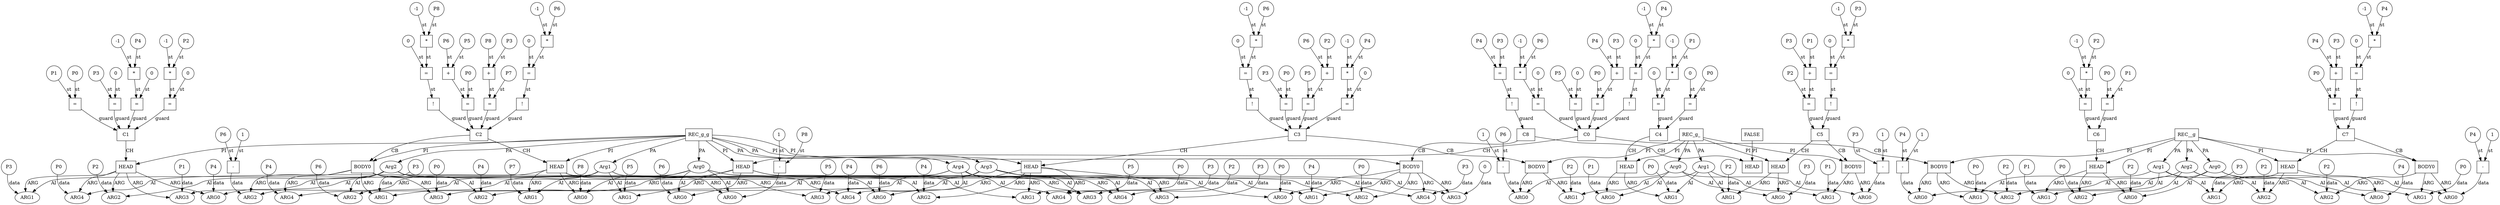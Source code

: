 // Horn Graph
digraph {
	"predicate_0" [label="REC_g_g"  nodeName="predicate_0" class=predicateName GNNNodeID=0 shape="box"]
	"predicateArgument_0" [label="Arg0"  nodeName="predicateArgument_0" class=predicateArgument GNNNodeID=1 shape="ellipse"]
		"predicate_0" -> "predicateArgument_0" [ label="PA"]
	"predicateArgument_1" [label="Arg1"  nodeName="predicateArgument_1" class=predicateArgument GNNNodeID=2 shape="ellipse"]
		"predicate_0" -> "predicateArgument_1" [ label="PA"]
	"predicateArgument_2" [label="Arg2"  nodeName="predicateArgument_2" class=predicateArgument GNNNodeID=3 shape="ellipse"]
		"predicate_0" -> "predicateArgument_2" [ label="PA"]
	"predicateArgument_3" [label="Arg3"  nodeName="predicateArgument_3" class=predicateArgument GNNNodeID=4 shape="ellipse"]
		"predicate_0" -> "predicateArgument_3" [ label="PA"]
	"predicateArgument_4" [label="Arg4"  nodeName="predicateArgument_4" class=predicateArgument GNNNodeID=5 shape="ellipse"]
		"predicate_0" -> "predicateArgument_4" [ label="PA"]
	"predicate_1" [label="REC__g"  nodeName="predicate_1" class=predicateName GNNNodeID=6 shape="box"]
	"predicateArgument_5" [label="Arg0"  nodeName="predicateArgument_5" class=predicateArgument GNNNodeID=7 shape="ellipse"]
		"predicate_1" -> "predicateArgument_5" [ label="PA"]
	"predicateArgument_6" [label="Arg1"  nodeName="predicateArgument_6" class=predicateArgument GNNNodeID=8 shape="ellipse"]
		"predicate_1" -> "predicateArgument_6" [ label="PA"]
	"predicateArgument_7" [label="Arg2"  nodeName="predicateArgument_7" class=predicateArgument GNNNodeID=9 shape="ellipse"]
		"predicate_1" -> "predicateArgument_7" [ label="PA"]
	"predicate_2" [label="REC_g_"  nodeName="predicate_2" class=predicateName GNNNodeID=10 shape="box"]
	"predicateArgument_8" [label="Arg0"  nodeName="predicateArgument_8" class=predicateArgument GNNNodeID=11 shape="ellipse"]
		"predicate_2" -> "predicateArgument_8" [ label="PA"]
	"predicateArgument_9" [label="Arg1"  nodeName="predicateArgument_9" class=predicateArgument GNNNodeID=12 shape="ellipse"]
		"predicate_2" -> "predicateArgument_9" [ label="PA"]
	"predicate_3" [label="FALSE"  nodeName="predicate_3" class=predicateName GNNNodeID=13 shape="box"]
	"clause_0" [label="C0"  nodeName="clause_0" class=clause GNNNodeID=14 shape="box"]
	"=_15" [label="="  nodeName="=_15" class=operator GNNNodeID=15 shape="square"]
		"=_15" -> "clause_0" [ label="guard"]
	"+_16" [label="+"  nodeName="+_16" class=operator GNNNodeID=16 shape="square"]
		"+_16" -> "=_15" [ label="st"]
	"P4_17" [label="P4"  nodeName="P4_17" class=symbolicConstant GNNNodeID=17 shape="circle"]
		"P4_17" -> "+_16" [ label="st"]
	"P3_18" [label="P3"  nodeName="P3_18" class=symbolicConstant GNNNodeID=18 shape="circle"]
		"P3_18" -> "+_16" [ label="st"]
	"P0_19" [label="P0"  nodeName="P0_19" class=symbolicConstant GNNNodeID=19 shape="circle"]
		"P0_19" -> "=_15" [ label="st"]
	"!_20" [label="!"  nodeName="!_20" class=operator GNNNodeID=20 shape="square"]
		"!_20" -> "clause_0" [ label="guard"]
	">=_21" [label="="  nodeName=">=_21" class=operator GNNNodeID=21 shape="square"]
		">=_21" -> "!_20" [ label="st"]
	"0_22" [label="0"  nodeName="0_22" class=constant GNNNodeID=22 shape="circle"]
		"0_22" -> ">=_21" [ label="st"]
	"*_23" [label="*"  nodeName="*_23" class=operator GNNNodeID=23 shape="square"]
		"*_23" -> ">=_21" [ label="st"]
	"-1_24" [label="-1"  nodeName="-1_24" class=constant GNNNodeID=24 shape="circle"]
		"-1_24" -> "*_23" [ label="st"]
	"P4_25" [label="P4"  nodeName="P4_25" class=symbolicConstant GNNNodeID=25 shape="circle"]
		"P4_25" -> "*_23" [ label="st"]
	">=_26" [label="="  nodeName=">=_26" class=operator GNNNodeID=26 shape="square"]
		">=_26" -> "clause_0" [ label="guard"]
	"0_27" [label="0"  nodeName="0_27" class=constant GNNNodeID=27 shape="circle"]
		"0_27" -> ">=_26" [ label="st"]
	"*_28" [label="*"  nodeName="*_28" class=operator GNNNodeID=28 shape="square"]
		"*_28" -> ">=_26" [ label="st"]
	"-1_29" [label="-1"  nodeName="-1_29" class=constant GNNNodeID=29 shape="circle"]
		"-1_29" -> "*_28" [ label="st"]
	"P6_30" [label="P6"  nodeName="P6_30" class=symbolicConstant GNNNodeID=30 shape="circle"]
		"P6_30" -> "*_28" [ label="st"]
	"=_31" [label="="  nodeName="=_31" class=operator GNNNodeID=31 shape="square"]
		"=_31" -> "clause_0" [ label="guard"]
	"0_32" [label="0"  nodeName="0_32" class=constant GNNNodeID=32 shape="circle"]
		"0_32" -> "=_31" [ label="st"]
	"P5_33" [label="P5"  nodeName="P5_33" class=symbolicConstant GNNNodeID=33 shape="circle"]
		"P5_33" -> "=_31" [ label="st"]
	"clauseHead_0" [label="HEAD"  nodeName="clauseHead_0" class=clauseHead GNNNodeID=34 shape="box"]
		"clause_0" -> "clauseHead_0" [ label="CH"]
		"predicate_0" -> "clauseHead_0" [ label="PI"]
	"clauseArgument_0" [label="ARG0"  nodeName="clauseArgument_0" class=clauseArg GNNNodeID=35 shape="ellipse"]
		"clauseHead_0" -> "clauseArgument_0" [ label="ARG"]
		"predicateArgument_0" -> "clauseArgument_0" [ label="AI"]
	"P6_36" [label="P6"  nodeName="P6_36" class=symbolicConstant GNNNodeID=36 shape="circle"]
		"P6_36" -> "clauseArgument_0" [ label="data"]
	"clauseArgument_1" [label="ARG1"  nodeName="clauseArgument_1" class=clauseArg GNNNodeID=37 shape="ellipse"]
		"clauseHead_0" -> "clauseArgument_1" [ label="ARG"]
		"predicateArgument_1" -> "clauseArgument_1" [ label="AI"]
	"P5_38" [label="P5"  nodeName="P5_38" class=symbolicConstant GNNNodeID=38 shape="circle"]
		"P5_38" -> "clauseArgument_1" [ label="data"]
	"clauseArgument_2" [label="ARG2"  nodeName="clauseArgument_2" class=clauseArg GNNNodeID=39 shape="ellipse"]
		"clauseHead_0" -> "clauseArgument_2" [ label="ARG"]
		"predicateArgument_2" -> "clauseArgument_2" [ label="AI"]
	"P4_40" [label="P4"  nodeName="P4_40" class=symbolicConstant GNNNodeID=40 shape="circle"]
		"P4_40" -> "clauseArgument_2" [ label="data"]
	"clauseArgument_3" [label="ARG3"  nodeName="clauseArgument_3" class=clauseArg GNNNodeID=41 shape="ellipse"]
		"clauseHead_0" -> "clauseArgument_3" [ label="ARG"]
		"predicateArgument_3" -> "clauseArgument_3" [ label="AI"]
	"P3_42" [label="P3"  nodeName="P3_42" class=symbolicConstant GNNNodeID=42 shape="circle"]
		"P3_42" -> "clauseArgument_3" [ label="data"]
	"clauseArgument_4" [label="ARG4"  nodeName="clauseArgument_4" class=clauseArg GNNNodeID=43 shape="ellipse"]
		"clauseHead_0" -> "clauseArgument_4" [ label="ARG"]
		"predicateArgument_4" -> "clauseArgument_4" [ label="AI"]
	"P2_44" [label="P2"  nodeName="P2_44" class=symbolicConstant GNNNodeID=44 shape="circle"]
		"P2_44" -> "clauseArgument_4" [ label="data"]
	"clauseBody_0" [label="BODY0"  nodeName="clauseBody_0" class=clauseBody GNNNodeID=45 shape="box"]
		"clause_0" -> "clauseBody_0" [ label="CB"]
		"predicate_1" -> "clauseBody_0" [ label="PI"]
	"clauseArgument_5" [label="ARG0"  nodeName="clauseArgument_5" class=clauseArg GNNNodeID=46 shape="ellipse"]
		"clauseBody_0" -> "clauseArgument_5" [ label="ARG"]
		"predicateArgument_5" -> "clauseArgument_5" [ label="AI"]
	"-_47" [label="-"  nodeName="-_47" class=operator GNNNodeID=47 shape="square"]
		"-_47" -> "clauseArgument_5" [ label="data"]
	"P4_48" [label="P4"  nodeName="P4_48" class=symbolicConstant GNNNodeID=48 shape="circle"]
		"P4_48" -> "-_47" [ label="st"]
	"1_49" [label="1"  nodeName="1_49" class=constant GNNNodeID=49 shape="circle"]
		"1_49" -> "-_47" [ label="st"]
	"clauseArgument_6" [label="ARG1"  nodeName="clauseArgument_6" class=clauseArg GNNNodeID=50 shape="ellipse"]
		"clauseBody_0" -> "clauseArgument_6" [ label="ARG"]
		"predicateArgument_6" -> "clauseArgument_6" [ label="AI"]
	"P0_51" [label="P0"  nodeName="P0_51" class=symbolicConstant GNNNodeID=51 shape="circle"]
		"P0_51" -> "clauseArgument_6" [ label="data"]
	"clauseArgument_7" [label="ARG2"  nodeName="clauseArgument_7" class=clauseArg GNNNodeID=52 shape="ellipse"]
		"clauseBody_0" -> "clauseArgument_7" [ label="ARG"]
		"predicateArgument_7" -> "clauseArgument_7" [ label="AI"]
	"P2_53" [label="P2"  nodeName="P2_53" class=symbolicConstant GNNNodeID=53 shape="circle"]
		"P2_53" -> "clauseArgument_7" [ label="data"]
	"clause_1" [label="C1"  nodeName="clause_1" class=clause GNNNodeID=54 shape="box"]
	">=_55" [label="="  nodeName=">=_55" class=operator GNNNodeID=55 shape="square"]
		">=_55" -> "clause_1" [ label="guard"]
	"0_56" [label="0"  nodeName="0_56" class=constant GNNNodeID=56 shape="circle"]
		"0_56" -> ">=_55" [ label="st"]
	"*_57" [label="*"  nodeName="*_57" class=operator GNNNodeID=57 shape="square"]
		"*_57" -> ">=_55" [ label="st"]
	"-1_58" [label="-1"  nodeName="-1_58" class=constant GNNNodeID=58 shape="circle"]
		"-1_58" -> "*_57" [ label="st"]
	"P4_59" [label="P4"  nodeName="P4_59" class=symbolicConstant GNNNodeID=59 shape="circle"]
		"P4_59" -> "*_57" [ label="st"]
	">=_60" [label="="  nodeName=">=_60" class=operator GNNNodeID=60 shape="square"]
		">=_60" -> "clause_1" [ label="guard"]
	"0_61" [label="0"  nodeName="0_61" class=constant GNNNodeID=61 shape="circle"]
		"0_61" -> ">=_60" [ label="st"]
	"*_62" [label="*"  nodeName="*_62" class=operator GNNNodeID=62 shape="square"]
		"*_62" -> ">=_60" [ label="st"]
	"-1_63" [label="-1"  nodeName="-1_63" class=constant GNNNodeID=63 shape="circle"]
		"-1_63" -> "*_62" [ label="st"]
	"P2_64" [label="P2"  nodeName="P2_64" class=symbolicConstant GNNNodeID=64 shape="circle"]
		"P2_64" -> "*_62" [ label="st"]
	"=_65" [label="="  nodeName="=_65" class=operator GNNNodeID=65 shape="square"]
		"=_65" -> "clause_1" [ label="guard"]
	"P0_66" [label="P0"  nodeName="P0_66" class=symbolicConstant GNNNodeID=66 shape="circle"]
		"P0_66" -> "=_65" [ label="st"]
	"P1_67" [label="P1"  nodeName="P1_67" class=symbolicConstant GNNNodeID=67 shape="circle"]
		"P1_67" -> "=_65" [ label="st"]
	"=_68" [label="="  nodeName="=_68" class=operator GNNNodeID=68 shape="square"]
		"=_68" -> "clause_1" [ label="guard"]
	"0_69" [label="0"  nodeName="0_69" class=constant GNNNodeID=69 shape="circle"]
		"0_69" -> "=_68" [ label="st"]
	"P3_70" [label="P3"  nodeName="P3_70" class=symbolicConstant GNNNodeID=70 shape="circle"]
		"P3_70" -> "=_68" [ label="st"]
	"clauseHead_1" [label="HEAD"  nodeName="clauseHead_1" class=clauseHead GNNNodeID=71 shape="box"]
		"clause_1" -> "clauseHead_1" [ label="CH"]
		"predicate_0" -> "clauseHead_1" [ label="PI"]
	"clauseArgument_8" [label="ARG0"  nodeName="clauseArgument_8" class=clauseArg GNNNodeID=72 shape="ellipse"]
		"clauseHead_1" -> "clauseArgument_8" [ label="ARG"]
		"predicateArgument_0" -> "clauseArgument_8" [ label="AI"]
	"P4_73" [label="P4"  nodeName="P4_73" class=symbolicConstant GNNNodeID=73 shape="circle"]
		"P4_73" -> "clauseArgument_8" [ label="data"]
	"clauseArgument_9" [label="ARG1"  nodeName="clauseArgument_9" class=clauseArg GNNNodeID=74 shape="ellipse"]
		"clauseHead_1" -> "clauseArgument_9" [ label="ARG"]
		"predicateArgument_1" -> "clauseArgument_9" [ label="AI"]
	"P3_75" [label="P3"  nodeName="P3_75" class=symbolicConstant GNNNodeID=75 shape="circle"]
		"P3_75" -> "clauseArgument_9" [ label="data"]
	"clauseArgument_10" [label="ARG2"  nodeName="clauseArgument_10" class=clauseArg GNNNodeID=76 shape="ellipse"]
		"clauseHead_1" -> "clauseArgument_10" [ label="ARG"]
		"predicateArgument_2" -> "clauseArgument_10" [ label="AI"]
	"P2_77" [label="P2"  nodeName="P2_77" class=symbolicConstant GNNNodeID=77 shape="circle"]
		"P2_77" -> "clauseArgument_10" [ label="data"]
	"clauseArgument_11" [label="ARG3"  nodeName="clauseArgument_11" class=clauseArg GNNNodeID=78 shape="ellipse"]
		"clauseHead_1" -> "clauseArgument_11" [ label="ARG"]
		"predicateArgument_3" -> "clauseArgument_11" [ label="AI"]
	"P1_79" [label="P1"  nodeName="P1_79" class=symbolicConstant GNNNodeID=79 shape="circle"]
		"P1_79" -> "clauseArgument_11" [ label="data"]
	"clauseArgument_12" [label="ARG4"  nodeName="clauseArgument_12" class=clauseArg GNNNodeID=80 shape="ellipse"]
		"clauseHead_1" -> "clauseArgument_12" [ label="ARG"]
		"predicateArgument_4" -> "clauseArgument_12" [ label="AI"]
	"P0_81" [label="P0"  nodeName="P0_81" class=symbolicConstant GNNNodeID=81 shape="circle"]
		"P0_81" -> "clauseArgument_12" [ label="data"]
	"clause_2" [label="C2"  nodeName="clause_2" class=clause GNNNodeID=82 shape="box"]
	"=_83" [label="="  nodeName="=_83" class=operator GNNNodeID=83 shape="square"]
		"=_83" -> "clause_2" [ label="guard"]
	"+_84" [label="+"  nodeName="+_84" class=operator GNNNodeID=84 shape="square"]
		"+_84" -> "=_83" [ label="st"]
	"P8_85" [label="P8"  nodeName="P8_85" class=symbolicConstant GNNNodeID=85 shape="circle"]
		"P8_85" -> "+_84" [ label="st"]
	"P3_86" [label="P3"  nodeName="P3_86" class=symbolicConstant GNNNodeID=86 shape="circle"]
		"P3_86" -> "+_84" [ label="st"]
	"P7_87" [label="P7"  nodeName="P7_87" class=symbolicConstant GNNNodeID=87 shape="circle"]
		"P7_87" -> "=_83" [ label="st"]
	"!_88" [label="!"  nodeName="!_88" class=operator GNNNodeID=88 shape="square"]
		"!_88" -> "clause_2" [ label="guard"]
	">=_89" [label="="  nodeName=">=_89" class=operator GNNNodeID=89 shape="square"]
		">=_89" -> "!_88" [ label="st"]
	"0_90" [label="0"  nodeName="0_90" class=constant GNNNodeID=90 shape="circle"]
		"0_90" -> ">=_89" [ label="st"]
	"*_91" [label="*"  nodeName="*_91" class=operator GNNNodeID=91 shape="square"]
		"*_91" -> ">=_89" [ label="st"]
	"-1_92" [label="-1"  nodeName="-1_92" class=constant GNNNodeID=92 shape="circle"]
		"-1_92" -> "*_91" [ label="st"]
	"P6_93" [label="P6"  nodeName="P6_93" class=symbolicConstant GNNNodeID=93 shape="circle"]
		"P6_93" -> "*_91" [ label="st"]
	"!_94" [label="!"  nodeName="!_94" class=operator GNNNodeID=94 shape="square"]
		"!_94" -> "clause_2" [ label="guard"]
	">=_95" [label="="  nodeName=">=_95" class=operator GNNNodeID=95 shape="square"]
		">=_95" -> "!_94" [ label="st"]
	"0_96" [label="0"  nodeName="0_96" class=constant GNNNodeID=96 shape="circle"]
		"0_96" -> ">=_95" [ label="st"]
	"*_97" [label="*"  nodeName="*_97" class=operator GNNNodeID=97 shape="square"]
		"*_97" -> ">=_95" [ label="st"]
	"-1_98" [label="-1"  nodeName="-1_98" class=constant GNNNodeID=98 shape="circle"]
		"-1_98" -> "*_97" [ label="st"]
	"P8_99" [label="P8"  nodeName="P8_99" class=symbolicConstant GNNNodeID=99 shape="circle"]
		"P8_99" -> "*_97" [ label="st"]
	"=_100" [label="="  nodeName="=_100" class=operator GNNNodeID=100 shape="square"]
		"=_100" -> "clause_2" [ label="guard"]
	"+_101" [label="+"  nodeName="+_101" class=operator GNNNodeID=101 shape="square"]
		"+_101" -> "=_100" [ label="st"]
	"P6_102" [label="P6"  nodeName="P6_102" class=symbolicConstant GNNNodeID=102 shape="circle"]
		"P6_102" -> "+_101" [ label="st"]
	"P5_103" [label="P5"  nodeName="P5_103" class=symbolicConstant GNNNodeID=103 shape="circle"]
		"P5_103" -> "+_101" [ label="st"]
	"P0_104" [label="P0"  nodeName="P0_104" class=symbolicConstant GNNNodeID=104 shape="circle"]
		"P0_104" -> "=_100" [ label="st"]
	"clauseHead_2" [label="HEAD"  nodeName="clauseHead_2" class=clauseHead GNNNodeID=105 shape="box"]
		"clause_2" -> "clauseHead_2" [ label="CH"]
		"predicate_0" -> "clauseHead_2" [ label="PI"]
	"clauseArgument_13" [label="ARG0"  nodeName="clauseArgument_13" class=clauseArg GNNNodeID=106 shape="ellipse"]
		"clauseHead_2" -> "clauseArgument_13" [ label="ARG"]
		"predicateArgument_0" -> "clauseArgument_13" [ label="AI"]
	"P8_107" [label="P8"  nodeName="P8_107" class=symbolicConstant GNNNodeID=107 shape="circle"]
		"P8_107" -> "clauseArgument_13" [ label="data"]
	"clauseArgument_14" [label="ARG1"  nodeName="clauseArgument_14" class=clauseArg GNNNodeID=108 shape="ellipse"]
		"clauseHead_2" -> "clauseArgument_14" [ label="ARG"]
		"predicateArgument_1" -> "clauseArgument_14" [ label="AI"]
	"P7_109" [label="P7"  nodeName="P7_109" class=symbolicConstant GNNNodeID=109 shape="circle"]
		"P7_109" -> "clauseArgument_14" [ label="data"]
	"clauseArgument_15" [label="ARG2"  nodeName="clauseArgument_15" class=clauseArg GNNNodeID=110 shape="ellipse"]
		"clauseHead_2" -> "clauseArgument_15" [ label="ARG"]
		"predicateArgument_2" -> "clauseArgument_15" [ label="AI"]
	"P6_111" [label="P6"  nodeName="P6_111" class=symbolicConstant GNNNodeID=111 shape="circle"]
		"P6_111" -> "clauseArgument_15" [ label="data"]
	"clauseArgument_16" [label="ARG3"  nodeName="clauseArgument_16" class=clauseArg GNNNodeID=112 shape="ellipse"]
		"clauseHead_2" -> "clauseArgument_16" [ label="ARG"]
		"predicateArgument_3" -> "clauseArgument_16" [ label="AI"]
	"P5_113" [label="P5"  nodeName="P5_113" class=symbolicConstant GNNNodeID=113 shape="circle"]
		"P5_113" -> "clauseArgument_16" [ label="data"]
	"clauseArgument_17" [label="ARG4"  nodeName="clauseArgument_17" class=clauseArg GNNNodeID=114 shape="ellipse"]
		"clauseHead_2" -> "clauseArgument_17" [ label="ARG"]
		"predicateArgument_4" -> "clauseArgument_17" [ label="AI"]
	"P4_115" [label="P4"  nodeName="P4_115" class=symbolicConstant GNNNodeID=115 shape="circle"]
		"P4_115" -> "clauseArgument_17" [ label="data"]
	"clauseBody_1" [label="BODY0"  nodeName="clauseBody_1" class=clauseBody GNNNodeID=116 shape="box"]
		"clause_2" -> "clauseBody_1" [ label="CB"]
		"predicate_0" -> "clauseBody_1" [ label="PI"]
	"clauseArgument_18" [label="ARG0"  nodeName="clauseArgument_18" class=clauseArg GNNNodeID=117 shape="ellipse"]
		"clauseBody_1" -> "clauseArgument_18" [ label="ARG"]
		"predicateArgument_0" -> "clauseArgument_18" [ label="AI"]
	"-_118" [label="-"  nodeName="-_118" class=operator GNNNodeID=118 shape="square"]
		"-_118" -> "clauseArgument_18" [ label="data"]
	"P8_119" [label="P8"  nodeName="P8_119" class=symbolicConstant GNNNodeID=119 shape="circle"]
		"P8_119" -> "-_118" [ label="st"]
	"1_120" [label="1"  nodeName="1_120" class=constant GNNNodeID=120 shape="circle"]
		"1_120" -> "-_118" [ label="st"]
	"clauseArgument_19" [label="ARG1"  nodeName="clauseArgument_19" class=clauseArg GNNNodeID=121 shape="ellipse"]
		"clauseBody_1" -> "clauseArgument_19" [ label="ARG"]
		"predicateArgument_1" -> "clauseArgument_19" [ label="AI"]
	"P3_122" [label="P3"  nodeName="P3_122" class=symbolicConstant GNNNodeID=122 shape="circle"]
		"P3_122" -> "clauseArgument_19" [ label="data"]
	"clauseArgument_20" [label="ARG2"  nodeName="clauseArgument_20" class=clauseArg GNNNodeID=123 shape="ellipse"]
		"clauseBody_1" -> "clauseArgument_20" [ label="ARG"]
		"predicateArgument_2" -> "clauseArgument_20" [ label="AI"]
	"-_124" [label="-"  nodeName="-_124" class=operator GNNNodeID=124 shape="square"]
		"-_124" -> "clauseArgument_20" [ label="data"]
	"P6_125" [label="P6"  nodeName="P6_125" class=symbolicConstant GNNNodeID=125 shape="circle"]
		"P6_125" -> "-_124" [ label="st"]
	"1_126" [label="1"  nodeName="1_126" class=constant GNNNodeID=126 shape="circle"]
		"1_126" -> "-_124" [ label="st"]
	"clauseArgument_21" [label="ARG3"  nodeName="clauseArgument_21" class=clauseArg GNNNodeID=127 shape="ellipse"]
		"clauseBody_1" -> "clauseArgument_21" [ label="ARG"]
		"predicateArgument_3" -> "clauseArgument_21" [ label="AI"]
	"P0_128" [label="P0"  nodeName="P0_128" class=symbolicConstant GNNNodeID=128 shape="circle"]
		"P0_128" -> "clauseArgument_21" [ label="data"]
	"clauseArgument_22" [label="ARG4"  nodeName="clauseArgument_22" class=clauseArg GNNNodeID=129 shape="ellipse"]
		"clauseBody_1" -> "clauseArgument_22" [ label="ARG"]
		"predicateArgument_4" -> "clauseArgument_22" [ label="AI"]
	"P4_130" [label="P4"  nodeName="P4_130" class=symbolicConstant GNNNodeID=130 shape="circle"]
		"P4_130" -> "clauseArgument_22" [ label="data"]
	"clause_3" [label="C3"  nodeName="clause_3" class=clause GNNNodeID=131 shape="box"]
	"=_132" [label="="  nodeName="=_132" class=operator GNNNodeID=132 shape="square"]
		"=_132" -> "clause_3" [ label="guard"]
	"+_133" [label="+"  nodeName="+_133" class=operator GNNNodeID=133 shape="square"]
		"+_133" -> "=_132" [ label="st"]
	"P6_134" [label="P6"  nodeName="P6_134" class=symbolicConstant GNNNodeID=134 shape="circle"]
		"P6_134" -> "+_133" [ label="st"]
	"P2_135" [label="P2"  nodeName="P2_135" class=symbolicConstant GNNNodeID=135 shape="circle"]
		"P2_135" -> "+_133" [ label="st"]
	"P5_136" [label="P5"  nodeName="P5_136" class=symbolicConstant GNNNodeID=136 shape="circle"]
		"P5_136" -> "=_132" [ label="st"]
	">=_137" [label="="  nodeName=">=_137" class=operator GNNNodeID=137 shape="square"]
		">=_137" -> "clause_3" [ label="guard"]
	"0_138" [label="0"  nodeName="0_138" class=constant GNNNodeID=138 shape="circle"]
		"0_138" -> ">=_137" [ label="st"]
	"*_139" [label="*"  nodeName="*_139" class=operator GNNNodeID=139 shape="square"]
		"*_139" -> ">=_137" [ label="st"]
	"-1_140" [label="-1"  nodeName="-1_140" class=constant GNNNodeID=140 shape="circle"]
		"-1_140" -> "*_139" [ label="st"]
	"P4_141" [label="P4"  nodeName="P4_141" class=symbolicConstant GNNNodeID=141 shape="circle"]
		"P4_141" -> "*_139" [ label="st"]
	"!_142" [label="!"  nodeName="!_142" class=operator GNNNodeID=142 shape="square"]
		"!_142" -> "clause_3" [ label="guard"]
	">=_143" [label="="  nodeName=">=_143" class=operator GNNNodeID=143 shape="square"]
		">=_143" -> "!_142" [ label="st"]
	"0_144" [label="0"  nodeName="0_144" class=constant GNNNodeID=144 shape="circle"]
		"0_144" -> ">=_143" [ label="st"]
	"*_145" [label="*"  nodeName="*_145" class=operator GNNNodeID=145 shape="square"]
		"*_145" -> ">=_143" [ label="st"]
	"-1_146" [label="-1"  nodeName="-1_146" class=constant GNNNodeID=146 shape="circle"]
		"-1_146" -> "*_145" [ label="st"]
	"P6_147" [label="P6"  nodeName="P6_147" class=symbolicConstant GNNNodeID=147 shape="circle"]
		"P6_147" -> "*_145" [ label="st"]
	"=_148" [label="="  nodeName="=_148" class=operator GNNNodeID=148 shape="square"]
		"=_148" -> "clause_3" [ label="guard"]
	"P0_149" [label="P0"  nodeName="P0_149" class=symbolicConstant GNNNodeID=149 shape="circle"]
		"P0_149" -> "=_148" [ label="st"]
	"P3_150" [label="P3"  nodeName="P3_150" class=symbolicConstant GNNNodeID=150 shape="circle"]
		"P3_150" -> "=_148" [ label="st"]
	"clauseHead_3" [label="HEAD"  nodeName="clauseHead_3" class=clauseHead GNNNodeID=151 shape="box"]
		"clause_3" -> "clauseHead_3" [ label="CH"]
		"predicate_0" -> "clauseHead_3" [ label="PI"]
	"clauseArgument_23" [label="ARG0"  nodeName="clauseArgument_23" class=clauseArg GNNNodeID=152 shape="ellipse"]
		"clauseHead_3" -> "clauseArgument_23" [ label="ARG"]
		"predicateArgument_0" -> "clauseArgument_23" [ label="AI"]
	"P6_153" [label="P6"  nodeName="P6_153" class=symbolicConstant GNNNodeID=153 shape="circle"]
		"P6_153" -> "clauseArgument_23" [ label="data"]
	"clauseArgument_24" [label="ARG1"  nodeName="clauseArgument_24" class=clauseArg GNNNodeID=154 shape="ellipse"]
		"clauseHead_3" -> "clauseArgument_24" [ label="ARG"]
		"predicateArgument_1" -> "clauseArgument_24" [ label="AI"]
	"P5_155" [label="P5"  nodeName="P5_155" class=symbolicConstant GNNNodeID=155 shape="circle"]
		"P5_155" -> "clauseArgument_24" [ label="data"]
	"clauseArgument_25" [label="ARG2"  nodeName="clauseArgument_25" class=clauseArg GNNNodeID=156 shape="ellipse"]
		"clauseHead_3" -> "clauseArgument_25" [ label="ARG"]
		"predicateArgument_2" -> "clauseArgument_25" [ label="AI"]
	"P4_157" [label="P4"  nodeName="P4_157" class=symbolicConstant GNNNodeID=157 shape="circle"]
		"P4_157" -> "clauseArgument_25" [ label="data"]
	"clauseArgument_26" [label="ARG3"  nodeName="clauseArgument_26" class=clauseArg GNNNodeID=158 shape="ellipse"]
		"clauseHead_3" -> "clauseArgument_26" [ label="ARG"]
		"predicateArgument_3" -> "clauseArgument_26" [ label="AI"]
	"P3_159" [label="P3"  nodeName="P3_159" class=symbolicConstant GNNNodeID=159 shape="circle"]
		"P3_159" -> "clauseArgument_26" [ label="data"]
	"clauseArgument_27" [label="ARG4"  nodeName="clauseArgument_27" class=clauseArg GNNNodeID=160 shape="ellipse"]
		"clauseHead_3" -> "clauseArgument_27" [ label="ARG"]
		"predicateArgument_4" -> "clauseArgument_27" [ label="AI"]
	"P0_161" [label="P0"  nodeName="P0_161" class=symbolicConstant GNNNodeID=161 shape="circle"]
		"P0_161" -> "clauseArgument_27" [ label="data"]
	"clauseBody_2" [label="BODY0"  nodeName="clauseBody_2" class=clauseBody GNNNodeID=162 shape="box"]
		"clause_3" -> "clauseBody_2" [ label="CB"]
		"predicate_2" -> "clauseBody_2" [ label="PI"]
	"clauseArgument_28" [label="ARG0"  nodeName="clauseArgument_28" class=clauseArg GNNNodeID=163 shape="ellipse"]
		"clauseBody_2" -> "clauseArgument_28" [ label="ARG"]
		"predicateArgument_8" -> "clauseArgument_28" [ label="AI"]
	"-_164" [label="-"  nodeName="-_164" class=operator GNNNodeID=164 shape="square"]
		"-_164" -> "clauseArgument_28" [ label="data"]
	"P6_165" [label="P6"  nodeName="P6_165" class=symbolicConstant GNNNodeID=165 shape="circle"]
		"P6_165" -> "-_164" [ label="st"]
	"1_166" [label="1"  nodeName="1_166" class=constant GNNNodeID=166 shape="circle"]
		"1_166" -> "-_164" [ label="st"]
	"clauseArgument_29" [label="ARG1"  nodeName="clauseArgument_29" class=clauseArg GNNNodeID=167 shape="ellipse"]
		"clauseBody_2" -> "clauseArgument_29" [ label="ARG"]
		"predicateArgument_9" -> "clauseArgument_29" [ label="AI"]
	"P2_168" [label="P2"  nodeName="P2_168" class=symbolicConstant GNNNodeID=168 shape="circle"]
		"P2_168" -> "clauseArgument_29" [ label="data"]
	"clause_4" [label="C4"  nodeName="clause_4" class=clause GNNNodeID=169 shape="box"]
	">=_170" [label="="  nodeName=">=_170" class=operator GNNNodeID=170 shape="square"]
		">=_170" -> "clause_4" [ label="guard"]
	"0_171" [label="0"  nodeName="0_171" class=constant GNNNodeID=171 shape="circle"]
		"0_171" -> ">=_170" [ label="st"]
	"*_172" [label="*"  nodeName="*_172" class=operator GNNNodeID=172 shape="square"]
		"*_172" -> ">=_170" [ label="st"]
	"-1_173" [label="-1"  nodeName="-1_173" class=constant GNNNodeID=173 shape="circle"]
		"-1_173" -> "*_172" [ label="st"]
	"P1_174" [label="P1"  nodeName="P1_174" class=symbolicConstant GNNNodeID=174 shape="circle"]
		"P1_174" -> "*_172" [ label="st"]
	"=_175" [label="="  nodeName="=_175" class=operator GNNNodeID=175 shape="square"]
		"=_175" -> "clause_4" [ label="guard"]
	"0_176" [label="0"  nodeName="0_176" class=constant GNNNodeID=176 shape="circle"]
		"0_176" -> "=_175" [ label="st"]
	"P0_177" [label="P0"  nodeName="P0_177" class=symbolicConstant GNNNodeID=177 shape="circle"]
		"P0_177" -> "=_175" [ label="st"]
	"clauseHead_4" [label="HEAD"  nodeName="clauseHead_4" class=clauseHead GNNNodeID=178 shape="box"]
		"clause_4" -> "clauseHead_4" [ label="CH"]
		"predicate_2" -> "clauseHead_4" [ label="PI"]
	"clauseArgument_30" [label="ARG0"  nodeName="clauseArgument_30" class=clauseArg GNNNodeID=179 shape="ellipse"]
		"clauseHead_4" -> "clauseArgument_30" [ label="ARG"]
		"predicateArgument_8" -> "clauseArgument_30" [ label="AI"]
	"P1_180" [label="P1"  nodeName="P1_180" class=symbolicConstant GNNNodeID=180 shape="circle"]
		"P1_180" -> "clauseArgument_30" [ label="data"]
	"clauseArgument_31" [label="ARG1"  nodeName="clauseArgument_31" class=clauseArg GNNNodeID=181 shape="ellipse"]
		"clauseHead_4" -> "clauseArgument_31" [ label="ARG"]
		"predicateArgument_9" -> "clauseArgument_31" [ label="AI"]
	"P0_182" [label="P0"  nodeName="P0_182" class=symbolicConstant GNNNodeID=182 shape="circle"]
		"P0_182" -> "clauseArgument_31" [ label="data"]
	"clause_5" [label="C5"  nodeName="clause_5" class=clause GNNNodeID=183 shape="box"]
	"=_184" [label="="  nodeName="=_184" class=operator GNNNodeID=184 shape="square"]
		"=_184" -> "clause_5" [ label="guard"]
	"+_185" [label="+"  nodeName="+_185" class=operator GNNNodeID=185 shape="square"]
		"+_185" -> "=_184" [ label="st"]
	"P3_186" [label="P3"  nodeName="P3_186" class=symbolicConstant GNNNodeID=186 shape="circle"]
		"P3_186" -> "+_185" [ label="st"]
	"P1_187" [label="P1"  nodeName="P1_187" class=symbolicConstant GNNNodeID=187 shape="circle"]
		"P1_187" -> "+_185" [ label="st"]
	"P2_188" [label="P2"  nodeName="P2_188" class=symbolicConstant GNNNodeID=188 shape="circle"]
		"P2_188" -> "=_184" [ label="st"]
	"!_189" [label="!"  nodeName="!_189" class=operator GNNNodeID=189 shape="square"]
		"!_189" -> "clause_5" [ label="guard"]
	">=_190" [label="="  nodeName=">=_190" class=operator GNNNodeID=190 shape="square"]
		">=_190" -> "!_189" [ label="st"]
	"0_191" [label="0"  nodeName="0_191" class=constant GNNNodeID=191 shape="circle"]
		"0_191" -> ">=_190" [ label="st"]
	"*_192" [label="*"  nodeName="*_192" class=operator GNNNodeID=192 shape="square"]
		"*_192" -> ">=_190" [ label="st"]
	"-1_193" [label="-1"  nodeName="-1_193" class=constant GNNNodeID=193 shape="circle"]
		"-1_193" -> "*_192" [ label="st"]
	"P3_194" [label="P3"  nodeName="P3_194" class=symbolicConstant GNNNodeID=194 shape="circle"]
		"P3_194" -> "*_192" [ label="st"]
	"clauseHead_5" [label="HEAD"  nodeName="clauseHead_5" class=clauseHead GNNNodeID=195 shape="box"]
		"clause_5" -> "clauseHead_5" [ label="CH"]
		"predicate_2" -> "clauseHead_5" [ label="PI"]
	"clauseArgument_32" [label="ARG0"  nodeName="clauseArgument_32" class=clauseArg GNNNodeID=196 shape="ellipse"]
		"clauseHead_5" -> "clauseArgument_32" [ label="ARG"]
		"predicateArgument_8" -> "clauseArgument_32" [ label="AI"]
	"P3_197" [label="P3"  nodeName="P3_197" class=symbolicConstant GNNNodeID=197 shape="circle"]
		"P3_197" -> "clauseArgument_32" [ label="data"]
	"clauseArgument_33" [label="ARG1"  nodeName="clauseArgument_33" class=clauseArg GNNNodeID=198 shape="ellipse"]
		"clauseHead_5" -> "clauseArgument_33" [ label="ARG"]
		"predicateArgument_9" -> "clauseArgument_33" [ label="AI"]
	"P2_199" [label="P2"  nodeName="P2_199" class=symbolicConstant GNNNodeID=199 shape="circle"]
		"P2_199" -> "clauseArgument_33" [ label="data"]
	"clauseBody_3" [label="BODY0"  nodeName="clauseBody_3" class=clauseBody GNNNodeID=200 shape="box"]
		"clause_5" -> "clauseBody_3" [ label="CB"]
		"predicate_2" -> "clauseBody_3" [ label="PI"]
	"clauseArgument_34" [label="ARG0"  nodeName="clauseArgument_34" class=clauseArg GNNNodeID=201 shape="ellipse"]
		"clauseBody_3" -> "clauseArgument_34" [ label="ARG"]
		"predicateArgument_8" -> "clauseArgument_34" [ label="AI"]
	"-_202" [label="-"  nodeName="-_202" class=operator GNNNodeID=202 shape="square"]
		"-_202" -> "clauseArgument_34" [ label="data"]
	"P3_203" [label="P3"  nodeName="P3_203" class=symbolicConstant GNNNodeID=203 shape="circle"]
		"P3_203" -> "-_202" [ label="st"]
	"1_204" [label="1"  nodeName="1_204" class=constant GNNNodeID=204 shape="circle"]
		"1_204" -> "-_202" [ label="st"]
	"clauseArgument_35" [label="ARG1"  nodeName="clauseArgument_35" class=clauseArg GNNNodeID=205 shape="ellipse"]
		"clauseBody_3" -> "clauseArgument_35" [ label="ARG"]
		"predicateArgument_9" -> "clauseArgument_35" [ label="AI"]
	"P1_206" [label="P1"  nodeName="P1_206" class=symbolicConstant GNNNodeID=206 shape="circle"]
		"P1_206" -> "clauseArgument_35" [ label="data"]
	"clause_6" [label="C6"  nodeName="clause_6" class=clause GNNNodeID=207 shape="box"]
	">=_208" [label="="  nodeName=">=_208" class=operator GNNNodeID=208 shape="square"]
		">=_208" -> "clause_6" [ label="guard"]
	"0_209" [label="0"  nodeName="0_209" class=constant GNNNodeID=209 shape="circle"]
		"0_209" -> ">=_208" [ label="st"]
	"*_210" [label="*"  nodeName="*_210" class=operator GNNNodeID=210 shape="square"]
		"*_210" -> ">=_208" [ label="st"]
	"-1_211" [label="-1"  nodeName="-1_211" class=constant GNNNodeID=211 shape="circle"]
		"-1_211" -> "*_210" [ label="st"]
	"P2_212" [label="P2"  nodeName="P2_212" class=symbolicConstant GNNNodeID=212 shape="circle"]
		"P2_212" -> "*_210" [ label="st"]
	"=_213" [label="="  nodeName="=_213" class=operator GNNNodeID=213 shape="square"]
		"=_213" -> "clause_6" [ label="guard"]
	"P0_214" [label="P0"  nodeName="P0_214" class=symbolicConstant GNNNodeID=214 shape="circle"]
		"P0_214" -> "=_213" [ label="st"]
	"P1_215" [label="P1"  nodeName="P1_215" class=symbolicConstant GNNNodeID=215 shape="circle"]
		"P1_215" -> "=_213" [ label="st"]
	"clauseHead_6" [label="HEAD"  nodeName="clauseHead_6" class=clauseHead GNNNodeID=216 shape="box"]
		"clause_6" -> "clauseHead_6" [ label="CH"]
		"predicate_1" -> "clauseHead_6" [ label="PI"]
	"clauseArgument_36" [label="ARG0"  nodeName="clauseArgument_36" class=clauseArg GNNNodeID=217 shape="ellipse"]
		"clauseHead_6" -> "clauseArgument_36" [ label="ARG"]
		"predicateArgument_5" -> "clauseArgument_36" [ label="AI"]
	"P2_218" [label="P2"  nodeName="P2_218" class=symbolicConstant GNNNodeID=218 shape="circle"]
		"P2_218" -> "clauseArgument_36" [ label="data"]
	"clauseArgument_37" [label="ARG1"  nodeName="clauseArgument_37" class=clauseArg GNNNodeID=219 shape="ellipse"]
		"clauseHead_6" -> "clauseArgument_37" [ label="ARG"]
		"predicateArgument_6" -> "clauseArgument_37" [ label="AI"]
	"P1_220" [label="P1"  nodeName="P1_220" class=symbolicConstant GNNNodeID=220 shape="circle"]
		"P1_220" -> "clauseArgument_37" [ label="data"]
	"clauseArgument_38" [label="ARG2"  nodeName="clauseArgument_38" class=clauseArg GNNNodeID=221 shape="ellipse"]
		"clauseHead_6" -> "clauseArgument_38" [ label="ARG"]
		"predicateArgument_7" -> "clauseArgument_38" [ label="AI"]
	"P0_222" [label="P0"  nodeName="P0_222" class=symbolicConstant GNNNodeID=222 shape="circle"]
		"P0_222" -> "clauseArgument_38" [ label="data"]
	"clause_7" [label="C7"  nodeName="clause_7" class=clause GNNNodeID=223 shape="box"]
	"=_224" [label="="  nodeName="=_224" class=operator GNNNodeID=224 shape="square"]
		"=_224" -> "clause_7" [ label="guard"]
	"+_225" [label="+"  nodeName="+_225" class=operator GNNNodeID=225 shape="square"]
		"+_225" -> "=_224" [ label="st"]
	"P4_226" [label="P4"  nodeName="P4_226" class=symbolicConstant GNNNodeID=226 shape="circle"]
		"P4_226" -> "+_225" [ label="st"]
	"P3_227" [label="P3"  nodeName="P3_227" class=symbolicConstant GNNNodeID=227 shape="circle"]
		"P3_227" -> "+_225" [ label="st"]
	"P0_228" [label="P0"  nodeName="P0_228" class=symbolicConstant GNNNodeID=228 shape="circle"]
		"P0_228" -> "=_224" [ label="st"]
	"!_229" [label="!"  nodeName="!_229" class=operator GNNNodeID=229 shape="square"]
		"!_229" -> "clause_7" [ label="guard"]
	">=_230" [label="="  nodeName=">=_230" class=operator GNNNodeID=230 shape="square"]
		">=_230" -> "!_229" [ label="st"]
	"0_231" [label="0"  nodeName="0_231" class=constant GNNNodeID=231 shape="circle"]
		"0_231" -> ">=_230" [ label="st"]
	"*_232" [label="*"  nodeName="*_232" class=operator GNNNodeID=232 shape="square"]
		"*_232" -> ">=_230" [ label="st"]
	"-1_233" [label="-1"  nodeName="-1_233" class=constant GNNNodeID=233 shape="circle"]
		"-1_233" -> "*_232" [ label="st"]
	"P4_234" [label="P4"  nodeName="P4_234" class=symbolicConstant GNNNodeID=234 shape="circle"]
		"P4_234" -> "*_232" [ label="st"]
	"clauseHead_7" [label="HEAD"  nodeName="clauseHead_7" class=clauseHead GNNNodeID=235 shape="box"]
		"clause_7" -> "clauseHead_7" [ label="CH"]
		"predicate_1" -> "clauseHead_7" [ label="PI"]
	"clauseArgument_39" [label="ARG0"  nodeName="clauseArgument_39" class=clauseArg GNNNodeID=236 shape="ellipse"]
		"clauseHead_7" -> "clauseArgument_39" [ label="ARG"]
		"predicateArgument_5" -> "clauseArgument_39" [ label="AI"]
	"P4_237" [label="P4"  nodeName="P4_237" class=symbolicConstant GNNNodeID=237 shape="circle"]
		"P4_237" -> "clauseArgument_39" [ label="data"]
	"clauseArgument_40" [label="ARG1"  nodeName="clauseArgument_40" class=clauseArg GNNNodeID=238 shape="ellipse"]
		"clauseHead_7" -> "clauseArgument_40" [ label="ARG"]
		"predicateArgument_6" -> "clauseArgument_40" [ label="AI"]
	"P3_239" [label="P3"  nodeName="P3_239" class=symbolicConstant GNNNodeID=239 shape="circle"]
		"P3_239" -> "clauseArgument_40" [ label="data"]
	"clauseArgument_41" [label="ARG2"  nodeName="clauseArgument_41" class=clauseArg GNNNodeID=240 shape="ellipse"]
		"clauseHead_7" -> "clauseArgument_41" [ label="ARG"]
		"predicateArgument_7" -> "clauseArgument_41" [ label="AI"]
	"P2_241" [label="P2"  nodeName="P2_241" class=symbolicConstant GNNNodeID=241 shape="circle"]
		"P2_241" -> "clauseArgument_41" [ label="data"]
	"clauseBody_4" [label="BODY0"  nodeName="clauseBody_4" class=clauseBody GNNNodeID=242 shape="box"]
		"clause_7" -> "clauseBody_4" [ label="CB"]
		"predicate_1" -> "clauseBody_4" [ label="PI"]
	"clauseArgument_42" [label="ARG0"  nodeName="clauseArgument_42" class=clauseArg GNNNodeID=243 shape="ellipse"]
		"clauseBody_4" -> "clauseArgument_42" [ label="ARG"]
		"predicateArgument_5" -> "clauseArgument_42" [ label="AI"]
	"-_244" [label="-"  nodeName="-_244" class=operator GNNNodeID=244 shape="square"]
		"-_244" -> "clauseArgument_42" [ label="data"]
	"P4_245" [label="P4"  nodeName="P4_245" class=symbolicConstant GNNNodeID=245 shape="circle"]
		"P4_245" -> "-_244" [ label="st"]
	"1_246" [label="1"  nodeName="1_246" class=constant GNNNodeID=246 shape="circle"]
		"1_246" -> "-_244" [ label="st"]
	"clauseArgument_43" [label="ARG1"  nodeName="clauseArgument_43" class=clauseArg GNNNodeID=247 shape="ellipse"]
		"clauseBody_4" -> "clauseArgument_43" [ label="ARG"]
		"predicateArgument_6" -> "clauseArgument_43" [ label="AI"]
	"P0_248" [label="P0"  nodeName="P0_248" class=symbolicConstant GNNNodeID=248 shape="circle"]
		"P0_248" -> "clauseArgument_43" [ label="data"]
	"clauseArgument_44" [label="ARG2"  nodeName="clauseArgument_44" class=clauseArg GNNNodeID=249 shape="ellipse"]
		"clauseBody_4" -> "clauseArgument_44" [ label="ARG"]
		"predicateArgument_7" -> "clauseArgument_44" [ label="AI"]
	"P2_250" [label="P2"  nodeName="P2_250" class=symbolicConstant GNNNodeID=250 shape="circle"]
		"P2_250" -> "clauseArgument_44" [ label="data"]
	"clause_8" [label="C8"  nodeName="clause_8" class=clause GNNNodeID=251 shape="box"]
	"!_252" [label="!"  nodeName="!_252" class=operator GNNNodeID=252 shape="square"]
		"!_252" -> "clause_8" [ label="guard"]
	"=_253" [label="="  nodeName="=_253" class=operator GNNNodeID=253 shape="square"]
		"=_253" -> "!_252" [ label="st"]
	"P4_254" [label="P4"  nodeName="P4_254" class=symbolicConstant GNNNodeID=254 shape="circle"]
		"P4_254" -> "=_253" [ label="st"]
	"P3_255" [label="P3"  nodeName="P3_255" class=symbolicConstant GNNNodeID=255 shape="circle"]
		"P3_255" -> "=_253" [ label="st"]
	"clauseHead_8" [label="HEAD"  nodeName="clauseHead_8" class=clauseHead GNNNodeID=256 shape="box"]
		"clause_8" -> "clauseHead_8" [ label="CH"]
		"predicate_3" -> "clauseHead_8" [ label="PI"]
	"clauseBody_5" [label="BODY0"  nodeName="clauseBody_5" class=clauseBody GNNNodeID=257 shape="box"]
		"clause_8" -> "clauseBody_5" [ label="CB"]
		"predicate_0" -> "clauseBody_5" [ label="PI"]
	"clauseArgument_45" [label="ARG0"  nodeName="clauseArgument_45" class=clauseArg GNNNodeID=258 shape="ellipse"]
		"clauseBody_5" -> "clauseArgument_45" [ label="ARG"]
		"predicateArgument_0" -> "clauseArgument_45" [ label="AI"]
	"P0_259" [label="P0"  nodeName="P0_259" class=symbolicConstant GNNNodeID=259 shape="circle"]
		"P0_259" -> "clauseArgument_45" [ label="data"]
	"clauseArgument_46" [label="ARG1"  nodeName="clauseArgument_46" class=clauseArg GNNNodeID=260 shape="ellipse"]
		"clauseBody_5" -> "clauseArgument_46" [ label="ARG"]
		"predicateArgument_1" -> "clauseArgument_46" [ label="AI"]
	"P4_261" [label="P4"  nodeName="P4_261" class=symbolicConstant GNNNodeID=261 shape="circle"]
		"P4_261" -> "clauseArgument_46" [ label="data"]
	"clauseArgument_47" [label="ARG2"  nodeName="clauseArgument_47" class=clauseArg GNNNodeID=262 shape="ellipse"]
		"clauseBody_5" -> "clauseArgument_47" [ label="ARG"]
		"predicateArgument_2" -> "clauseArgument_47" [ label="AI"]
	"P0_263" [label="P0"  nodeName="P0_263" class=symbolicConstant GNNNodeID=263 shape="circle"]
		"P0_263" -> "clauseArgument_47" [ label="data"]
	"clauseArgument_48" [label="ARG3"  nodeName="clauseArgument_48" class=clauseArg GNNNodeID=264 shape="ellipse"]
		"clauseBody_5" -> "clauseArgument_48" [ label="ARG"]
		"predicateArgument_3" -> "clauseArgument_48" [ label="AI"]
	"0_265" [label="0"  nodeName="0_265" class=constant GNNNodeID=265 shape="circle"]
		"0_265" -> "clauseArgument_48" [ label="data"]
	"clauseArgument_49" [label="ARG4"  nodeName="clauseArgument_49" class=clauseArg GNNNodeID=266 shape="ellipse"]
		"clauseBody_5" -> "clauseArgument_49" [ label="ARG"]
		"predicateArgument_4" -> "clauseArgument_49" [ label="AI"]
	"P3_267" [label="P3"  nodeName="P3_267" class=symbolicConstant GNNNodeID=267 shape="circle"]
		"P3_267" -> "clauseArgument_49" [ label="data"]
}
